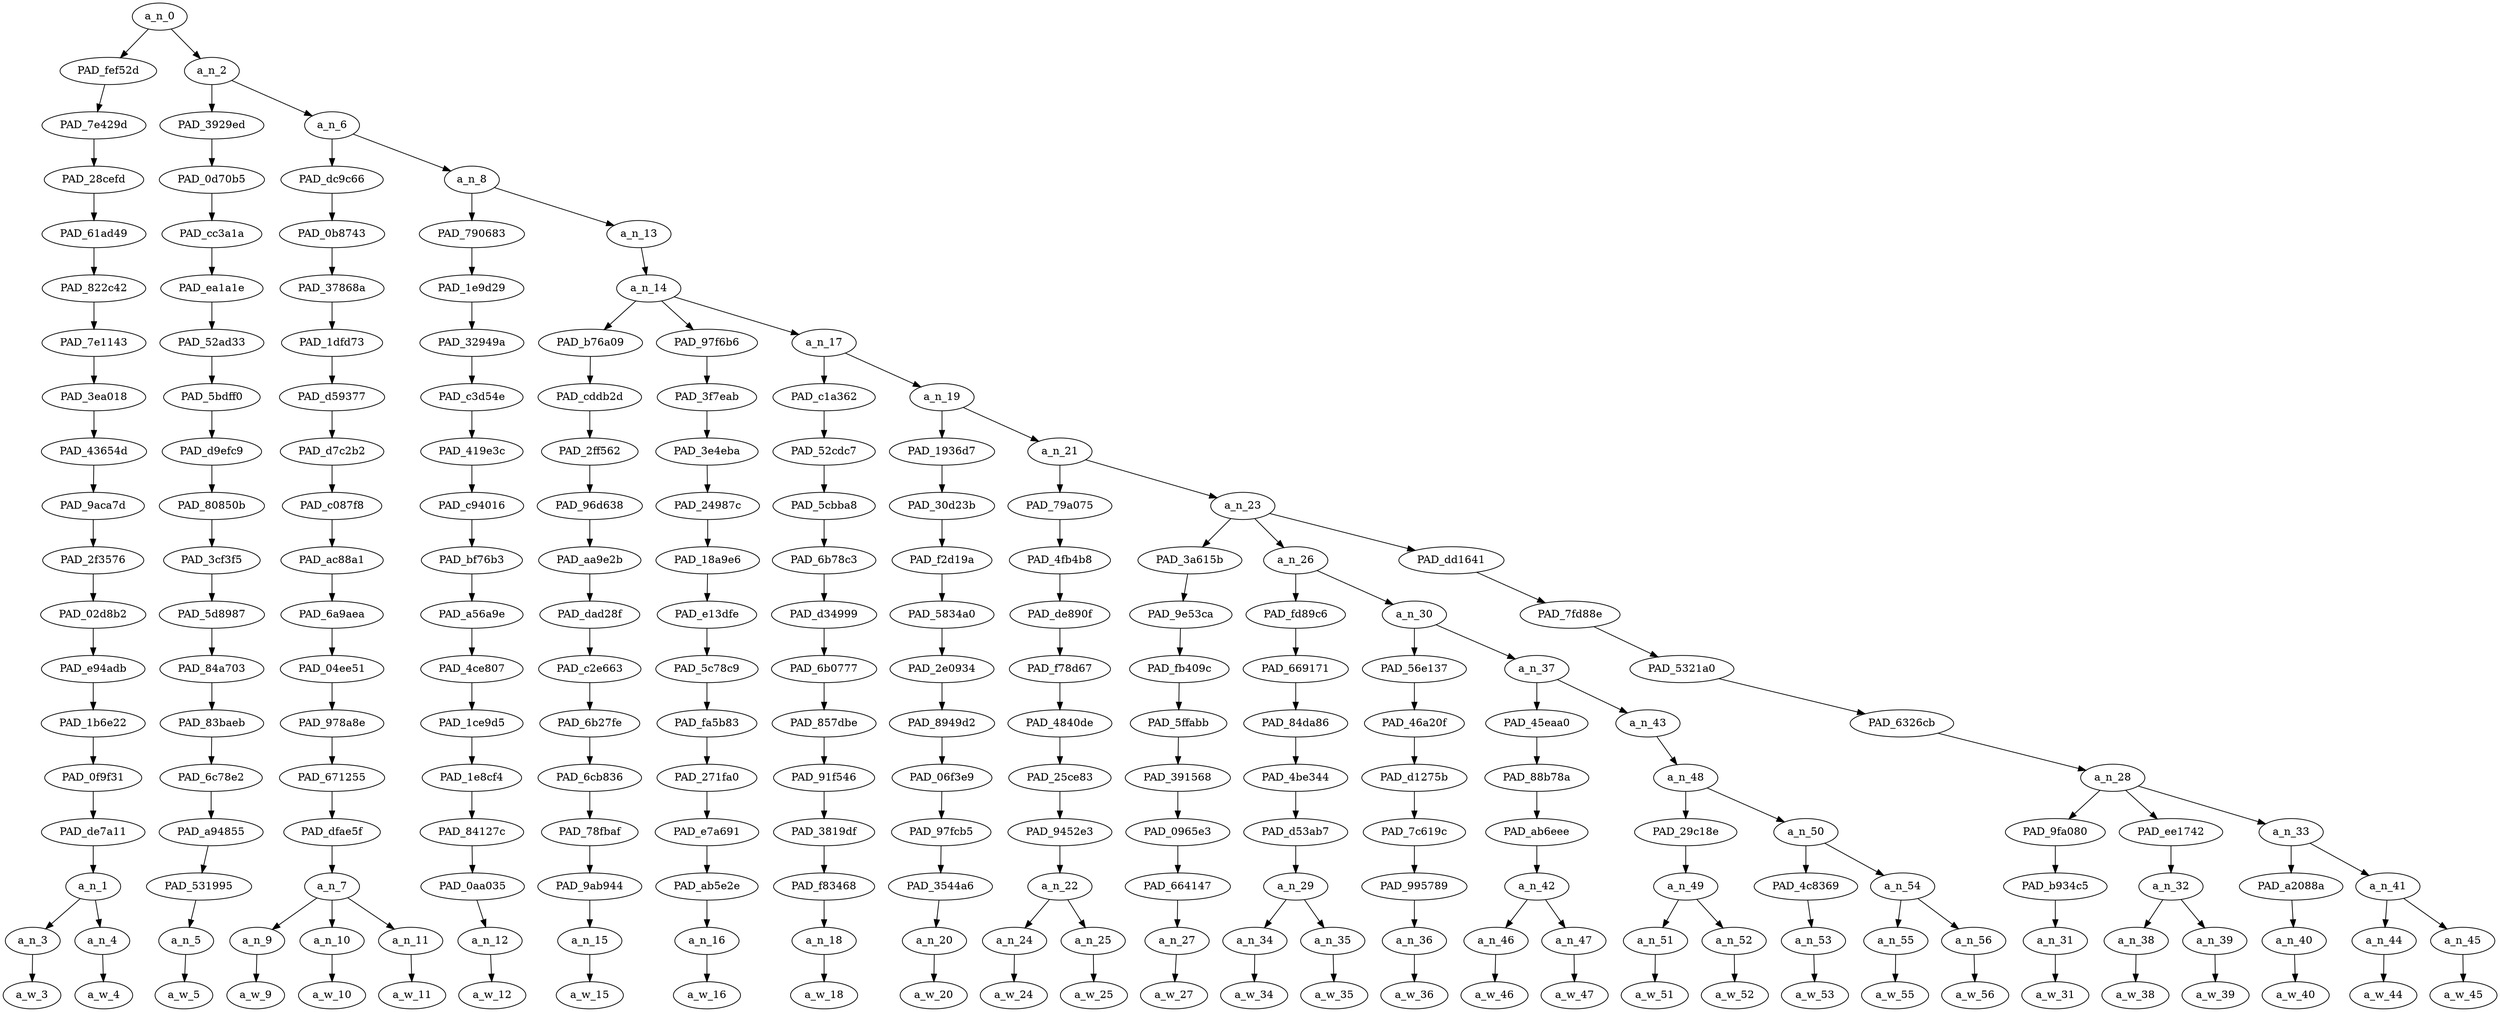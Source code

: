 strict digraph "" {
	a_n_0	[div_dir=1,
		index=0,
		level=18,
		pos="2.1686333550347223,18!",
		text_span="[0, 1, 2, 3, 4, 5, 6, 7, 8, 9, 10, 11, 12, 13, 14, 15, 16, 17, 18, 19, 20, 21, 22, 23, 24, 25, 26, 27, 28, 29]",
		value=1.00000002];
	PAD_fef52d	[div_dir=1,
		index=0,
		level=17,
		pos="0.5,17!",
		text_span="[0, 1]",
		value=0.13869327];
	a_n_0 -> PAD_fef52d;
	a_n_2	[div_dir=1,
		index=1,
		level=17,
		pos="3.8372667100694446,17!",
		text_span="[2, 3, 4, 5, 6, 7, 8, 9, 10, 11, 12, 13, 14, 15, 16, 17, 18, 19, 20, 21, 22, 23, 24, 25, 26, 27, 28, 29]",
		value=0.86072647];
	a_n_0 -> a_n_2;
	PAD_7e429d	[div_dir=1,
		index=0,
		level=16,
		pos="0.5,16!",
		text_span="[0, 1]",
		value=0.13869327];
	PAD_fef52d -> PAD_7e429d;
	PAD_28cefd	[div_dir=1,
		index=0,
		level=15,
		pos="0.5,15!",
		text_span="[0, 1]",
		value=0.13869327];
	PAD_7e429d -> PAD_28cefd;
	PAD_61ad49	[div_dir=1,
		index=0,
		level=14,
		pos="0.5,14!",
		text_span="[0, 1]",
		value=0.13869327];
	PAD_28cefd -> PAD_61ad49;
	PAD_822c42	[div_dir=1,
		index=0,
		level=13,
		pos="0.5,13!",
		text_span="[0, 1]",
		value=0.13869327];
	PAD_61ad49 -> PAD_822c42;
	PAD_7e1143	[div_dir=1,
		index=0,
		level=12,
		pos="0.5,12!",
		text_span="[0, 1]",
		value=0.13869327];
	PAD_822c42 -> PAD_7e1143;
	PAD_3ea018	[div_dir=1,
		index=0,
		level=11,
		pos="0.5,11!",
		text_span="[0, 1]",
		value=0.13869327];
	PAD_7e1143 -> PAD_3ea018;
	PAD_43654d	[div_dir=1,
		index=0,
		level=10,
		pos="0.5,10!",
		text_span="[0, 1]",
		value=0.13869327];
	PAD_3ea018 -> PAD_43654d;
	PAD_9aca7d	[div_dir=1,
		index=0,
		level=9,
		pos="0.5,9!",
		text_span="[0, 1]",
		value=0.13869327];
	PAD_43654d -> PAD_9aca7d;
	PAD_2f3576	[div_dir=1,
		index=0,
		level=8,
		pos="0.5,8!",
		text_span="[0, 1]",
		value=0.13869327];
	PAD_9aca7d -> PAD_2f3576;
	PAD_02d8b2	[div_dir=1,
		index=0,
		level=7,
		pos="0.5,7!",
		text_span="[0, 1]",
		value=0.13869327];
	PAD_2f3576 -> PAD_02d8b2;
	PAD_e94adb	[div_dir=1,
		index=0,
		level=6,
		pos="0.5,6!",
		text_span="[0, 1]",
		value=0.13869327];
	PAD_02d8b2 -> PAD_e94adb;
	PAD_1b6e22	[div_dir=1,
		index=0,
		level=5,
		pos="0.5,5!",
		text_span="[0, 1]",
		value=0.13869327];
	PAD_e94adb -> PAD_1b6e22;
	PAD_0f9f31	[div_dir=1,
		index=0,
		level=4,
		pos="0.5,4!",
		text_span="[0, 1]",
		value=0.13869327];
	PAD_1b6e22 -> PAD_0f9f31;
	PAD_de7a11	[div_dir=1,
		index=0,
		level=3,
		pos="0.5,3!",
		text_span="[0, 1]",
		value=0.13869327];
	PAD_0f9f31 -> PAD_de7a11;
	a_n_1	[div_dir=1,
		index=0,
		level=2,
		pos="0.5,2!",
		text_span="[0, 1]",
		value=0.13869327];
	PAD_de7a11 -> a_n_1;
	a_n_3	[div_dir=1,
		index=0,
		level=1,
		pos="0.0,1!",
		text_span="[0]",
		value=0.02888355];
	a_n_1 -> a_n_3;
	a_n_4	[div_dir=1,
		index=1,
		level=1,
		pos="1.0,1!",
		text_span="[1]",
		value=0.10932627];
	a_n_1 -> a_n_4;
	a_w_3	[div_dir=0,
		index=0,
		level=0,
		pos="0,0!",
		text_span="[0]",
		value=a];
	a_n_3 -> a_w_3;
	a_w_4	[div_dir=0,
		index=1,
		level=0,
		pos="1,0!",
		text_span="[1]",
		value=mudshark];
	a_n_4 -> a_w_4;
	PAD_3929ed	[div_dir=-1,
		index=1,
		level=16,
		pos="2.0,16!",
		text_span="[2]",
		value=0.01802866];
	a_n_2 -> PAD_3929ed;
	a_n_6	[div_dir=1,
		index=2,
		level=16,
		pos="5.674533420138889,16!",
		text_span="[3, 4, 5, 6, 7, 8, 9, 10, 11, 12, 13, 14, 15, 16, 17, 18, 19, 20, 21, 22, 23, 24, 25, 26, 27, 28, 29]",
		value=0.84225048];
	a_n_2 -> a_n_6;
	PAD_0d70b5	[div_dir=-1,
		index=1,
		level=15,
		pos="2.0,15!",
		text_span="[2]",
		value=0.01802866];
	PAD_3929ed -> PAD_0d70b5;
	PAD_cc3a1a	[div_dir=-1,
		index=1,
		level=14,
		pos="2.0,14!",
		text_span="[2]",
		value=0.01802866];
	PAD_0d70b5 -> PAD_cc3a1a;
	PAD_ea1a1e	[div_dir=-1,
		index=1,
		level=13,
		pos="2.0,13!",
		text_span="[2]",
		value=0.01802866];
	PAD_cc3a1a -> PAD_ea1a1e;
	PAD_52ad33	[div_dir=-1,
		index=1,
		level=12,
		pos="2.0,12!",
		text_span="[2]",
		value=0.01802866];
	PAD_ea1a1e -> PAD_52ad33;
	PAD_5bdff0	[div_dir=-1,
		index=1,
		level=11,
		pos="2.0,11!",
		text_span="[2]",
		value=0.01802866];
	PAD_52ad33 -> PAD_5bdff0;
	PAD_d9efc9	[div_dir=-1,
		index=1,
		level=10,
		pos="2.0,10!",
		text_span="[2]",
		value=0.01802866];
	PAD_5bdff0 -> PAD_d9efc9;
	PAD_80850b	[div_dir=-1,
		index=1,
		level=9,
		pos="2.0,9!",
		text_span="[2]",
		value=0.01802866];
	PAD_d9efc9 -> PAD_80850b;
	PAD_3cf3f5	[div_dir=-1,
		index=1,
		level=8,
		pos="2.0,8!",
		text_span="[2]",
		value=0.01802866];
	PAD_80850b -> PAD_3cf3f5;
	PAD_5d8987	[div_dir=-1,
		index=1,
		level=7,
		pos="2.0,7!",
		text_span="[2]",
		value=0.01802866];
	PAD_3cf3f5 -> PAD_5d8987;
	PAD_84a703	[div_dir=-1,
		index=1,
		level=6,
		pos="2.0,6!",
		text_span="[2]",
		value=0.01802866];
	PAD_5d8987 -> PAD_84a703;
	PAD_83baeb	[div_dir=-1,
		index=1,
		level=5,
		pos="2.0,5!",
		text_span="[2]",
		value=0.01802866];
	PAD_84a703 -> PAD_83baeb;
	PAD_6c78e2	[div_dir=-1,
		index=1,
		level=4,
		pos="2.0,4!",
		text_span="[2]",
		value=0.01802866];
	PAD_83baeb -> PAD_6c78e2;
	PAD_a94855	[div_dir=-1,
		index=1,
		level=3,
		pos="2.0,3!",
		text_span="[2]",
		value=0.01802866];
	PAD_6c78e2 -> PAD_a94855;
	PAD_531995	[div_dir=-1,
		index=1,
		level=2,
		pos="2.0,2!",
		text_span="[2]",
		value=0.01802866];
	PAD_a94855 -> PAD_531995;
	a_n_5	[div_dir=-1,
		index=2,
		level=1,
		pos="2.0,1!",
		text_span="[2]",
		value=0.01802866];
	PAD_531995 -> a_n_5;
	a_w_5	[div_dir=0,
		index=2,
		level=0,
		pos="2,0!",
		text_span="[2]",
		value=is];
	a_n_5 -> a_w_5;
	PAD_dc9c66	[div_dir=1,
		index=2,
		level=15,
		pos="4.0,15!",
		text_span="[3, 4, 5]",
		value=0.07855810];
	a_n_6 -> PAD_dc9c66;
	a_n_8	[div_dir=1,
		index=3,
		level=15,
		pos="7.349066840277778,15!",
		text_span="[6, 7, 8, 9, 10, 11, 12, 13, 14, 15, 16, 17, 18, 19, 20, 21, 22, 23, 24, 25, 26, 27, 28, 29]",
		value=0.76323456];
	a_n_6 -> a_n_8;
	PAD_0b8743	[div_dir=1,
		index=2,
		level=14,
		pos="4.0,14!",
		text_span="[3, 4, 5]",
		value=0.07855810];
	PAD_dc9c66 -> PAD_0b8743;
	PAD_37868a	[div_dir=1,
		index=2,
		level=13,
		pos="4.0,13!",
		text_span="[3, 4, 5]",
		value=0.07855810];
	PAD_0b8743 -> PAD_37868a;
	PAD_1dfd73	[div_dir=1,
		index=2,
		level=12,
		pos="4.0,12!",
		text_span="[3, 4, 5]",
		value=0.07855810];
	PAD_37868a -> PAD_1dfd73;
	PAD_d59377	[div_dir=1,
		index=2,
		level=11,
		pos="4.0,11!",
		text_span="[3, 4, 5]",
		value=0.07855810];
	PAD_1dfd73 -> PAD_d59377;
	PAD_d7c2b2	[div_dir=1,
		index=2,
		level=10,
		pos="4.0,10!",
		text_span="[3, 4, 5]",
		value=0.07855810];
	PAD_d59377 -> PAD_d7c2b2;
	PAD_c087f8	[div_dir=1,
		index=2,
		level=9,
		pos="4.0,9!",
		text_span="[3, 4, 5]",
		value=0.07855810];
	PAD_d7c2b2 -> PAD_c087f8;
	PAD_ac88a1	[div_dir=1,
		index=2,
		level=8,
		pos="4.0,8!",
		text_span="[3, 4, 5]",
		value=0.07855810];
	PAD_c087f8 -> PAD_ac88a1;
	PAD_6a9aea	[div_dir=1,
		index=2,
		level=7,
		pos="4.0,7!",
		text_span="[3, 4, 5]",
		value=0.07855810];
	PAD_ac88a1 -> PAD_6a9aea;
	PAD_04ee51	[div_dir=1,
		index=2,
		level=6,
		pos="4.0,6!",
		text_span="[3, 4, 5]",
		value=0.07855810];
	PAD_6a9aea -> PAD_04ee51;
	PAD_978a8e	[div_dir=1,
		index=2,
		level=5,
		pos="4.0,5!",
		text_span="[3, 4, 5]",
		value=0.07855810];
	PAD_04ee51 -> PAD_978a8e;
	PAD_671255	[div_dir=1,
		index=2,
		level=4,
		pos="4.0,4!",
		text_span="[3, 4, 5]",
		value=0.07855810];
	PAD_978a8e -> PAD_671255;
	PAD_dfae5f	[div_dir=1,
		index=2,
		level=3,
		pos="4.0,3!",
		text_span="[3, 4, 5]",
		value=0.07855810];
	PAD_671255 -> PAD_dfae5f;
	a_n_7	[div_dir=1,
		index=2,
		level=2,
		pos="4.0,2!",
		text_span="[3, 4, 5]",
		value=0.07855810];
	PAD_dfae5f -> a_n_7;
	a_n_9	[div_dir=1,
		index=3,
		level=1,
		pos="3.0,1!",
		text_span="[3]",
		value=0.01928807];
	a_n_7 -> a_n_9;
	a_n_10	[div_dir=1,
		index=4,
		level=1,
		pos="4.0,1!",
		text_span="[4]",
		value=0.03257848];
	a_n_7 -> a_n_10;
	a_n_11	[div_dir=1,
		index=5,
		level=1,
		pos="5.0,1!",
		text_span="[5]",
		value=0.02645890];
	a_n_7 -> a_n_11;
	a_w_9	[div_dir=0,
		index=3,
		level=0,
		pos="3,0!",
		text_span="[3]",
		value=a1];
	a_n_9 -> a_w_9;
	a_w_10	[div_dir=0,
		index=4,
		level=0,
		pos="4,0!",
		text_span="[4]",
		value=white];
	a_n_10 -> a_w_10;
	a_w_11	[div_dir=0,
		index=5,
		level=0,
		pos="5,0!",
		text_span="[5]",
		value=woman];
	a_n_11 -> a_w_11;
	PAD_790683	[div_dir=1,
		index=3,
		level=14,
		pos="6.0,14!",
		text_span="[6]",
		value=0.01607515];
	a_n_8 -> PAD_790683;
	a_n_13	[div_dir=1,
		index=4,
		level=14,
		pos="8.698133680555555,14!",
		text_span="[7, 8, 9, 10, 11, 12, 13, 14, 15, 16, 17, 18, 19, 20, 21, 22, 23, 24, 25, 26, 27, 28, 29]",
		value=0.74675163];
	a_n_8 -> a_n_13;
	PAD_1e9d29	[div_dir=1,
		index=3,
		level=13,
		pos="6.0,13!",
		text_span="[6]",
		value=0.01607515];
	PAD_790683 -> PAD_1e9d29;
	PAD_32949a	[div_dir=1,
		index=3,
		level=12,
		pos="6.0,12!",
		text_span="[6]",
		value=0.01607515];
	PAD_1e9d29 -> PAD_32949a;
	PAD_c3d54e	[div_dir=1,
		index=3,
		level=11,
		pos="6.0,11!",
		text_span="[6]",
		value=0.01607515];
	PAD_32949a -> PAD_c3d54e;
	PAD_419e3c	[div_dir=1,
		index=3,
		level=10,
		pos="6.0,10!",
		text_span="[6]",
		value=0.01607515];
	PAD_c3d54e -> PAD_419e3c;
	PAD_c94016	[div_dir=1,
		index=3,
		level=9,
		pos="6.0,9!",
		text_span="[6]",
		value=0.01607515];
	PAD_419e3c -> PAD_c94016;
	PAD_bf76b3	[div_dir=1,
		index=3,
		level=8,
		pos="6.0,8!",
		text_span="[6]",
		value=0.01607515];
	PAD_c94016 -> PAD_bf76b3;
	PAD_a56a9e	[div_dir=1,
		index=3,
		level=7,
		pos="6.0,7!",
		text_span="[6]",
		value=0.01607515];
	PAD_bf76b3 -> PAD_a56a9e;
	PAD_4ce807	[div_dir=1,
		index=3,
		level=6,
		pos="6.0,6!",
		text_span="[6]",
		value=0.01607515];
	PAD_a56a9e -> PAD_4ce807;
	PAD_1ce9d5	[div_dir=1,
		index=3,
		level=5,
		pos="6.0,5!",
		text_span="[6]",
		value=0.01607515];
	PAD_4ce807 -> PAD_1ce9d5;
	PAD_1e8cf4	[div_dir=1,
		index=3,
		level=4,
		pos="6.0,4!",
		text_span="[6]",
		value=0.01607515];
	PAD_1ce9d5 -> PAD_1e8cf4;
	PAD_84127c	[div_dir=1,
		index=3,
		level=3,
		pos="6.0,3!",
		text_span="[6]",
		value=0.01607515];
	PAD_1e8cf4 -> PAD_84127c;
	PAD_0aa035	[div_dir=1,
		index=3,
		level=2,
		pos="6.0,2!",
		text_span="[6]",
		value=0.01607515];
	PAD_84127c -> PAD_0aa035;
	a_n_12	[div_dir=1,
		index=6,
		level=1,
		pos="6.0,1!",
		text_span="[6]",
		value=0.01607515];
	PAD_0aa035 -> a_n_12;
	a_w_12	[div_dir=0,
		index=6,
		level=0,
		pos="6,0!",
		text_span="[6]",
		value=who];
	a_n_12 -> a_w_12;
	a_n_14	[div_dir=1,
		index=4,
		level=13,
		pos="8.698133680555555,13!",
		text_span="[7, 8, 9, 10, 11, 12, 13, 14, 15, 16, 17, 18, 19, 20, 21, 22, 23, 24, 25, 26, 27, 28, 29]",
		value=0.74634712];
	a_n_13 -> a_n_14;
	PAD_b76a09	[div_dir=-1,
		index=4,
		level=12,
		pos="7.0,12!",
		text_span="[7]",
		value=0.01702970];
	a_n_14 -> PAD_b76a09;
	PAD_97f6b6	[div_dir=-1,
		index=5,
		level=12,
		pos="8.0,12!",
		text_span="[8]",
		value=0.01648723];
	a_n_14 -> PAD_97f6b6;
	a_n_17	[div_dir=1,
		index=6,
		level=12,
		pos="11.094401041666666,12!",
		text_span="[9, 10, 11, 12, 13, 14, 15, 16, 17, 18, 19, 20, 21, 22, 23, 24, 25, 26, 27, 28, 29]",
		value=0.71242569];
	a_n_14 -> a_n_17;
	PAD_cddb2d	[div_dir=-1,
		index=4,
		level=11,
		pos="7.0,11!",
		text_span="[7]",
		value=0.01702970];
	PAD_b76a09 -> PAD_cddb2d;
	PAD_2ff562	[div_dir=-1,
		index=4,
		level=10,
		pos="7.0,10!",
		text_span="[7]",
		value=0.01702970];
	PAD_cddb2d -> PAD_2ff562;
	PAD_96d638	[div_dir=-1,
		index=4,
		level=9,
		pos="7.0,9!",
		text_span="[7]",
		value=0.01702970];
	PAD_2ff562 -> PAD_96d638;
	PAD_aa9e2b	[div_dir=-1,
		index=4,
		level=8,
		pos="7.0,8!",
		text_span="[7]",
		value=0.01702970];
	PAD_96d638 -> PAD_aa9e2b;
	PAD_dad28f	[div_dir=-1,
		index=4,
		level=7,
		pos="7.0,7!",
		text_span="[7]",
		value=0.01702970];
	PAD_aa9e2b -> PAD_dad28f;
	PAD_c2e663	[div_dir=-1,
		index=4,
		level=6,
		pos="7.0,6!",
		text_span="[7]",
		value=0.01702970];
	PAD_dad28f -> PAD_c2e663;
	PAD_6b27fe	[div_dir=-1,
		index=4,
		level=5,
		pos="7.0,5!",
		text_span="[7]",
		value=0.01702970];
	PAD_c2e663 -> PAD_6b27fe;
	PAD_6cb836	[div_dir=-1,
		index=4,
		level=4,
		pos="7.0,4!",
		text_span="[7]",
		value=0.01702970];
	PAD_6b27fe -> PAD_6cb836;
	PAD_78fbaf	[div_dir=-1,
		index=4,
		level=3,
		pos="7.0,3!",
		text_span="[7]",
		value=0.01702970];
	PAD_6cb836 -> PAD_78fbaf;
	PAD_9ab944	[div_dir=-1,
		index=4,
		level=2,
		pos="7.0,2!",
		text_span="[7]",
		value=0.01702970];
	PAD_78fbaf -> PAD_9ab944;
	a_n_15	[div_dir=-1,
		index=7,
		level=1,
		pos="7.0,1!",
		text_span="[7]",
		value=0.01702970];
	PAD_9ab944 -> a_n_15;
	a_w_15	[div_dir=0,
		index=7,
		level=0,
		pos="7,0!",
		text_span="[7]",
		value=is1];
	a_n_15 -> a_w_15;
	PAD_3f7eab	[div_dir=-1,
		index=5,
		level=11,
		pos="8.0,11!",
		text_span="[8]",
		value=0.01648723];
	PAD_97f6b6 -> PAD_3f7eab;
	PAD_3e4eba	[div_dir=-1,
		index=5,
		level=10,
		pos="8.0,10!",
		text_span="[8]",
		value=0.01648723];
	PAD_3f7eab -> PAD_3e4eba;
	PAD_24987c	[div_dir=-1,
		index=5,
		level=9,
		pos="8.0,9!",
		text_span="[8]",
		value=0.01648723];
	PAD_3e4eba -> PAD_24987c;
	PAD_18a9e6	[div_dir=-1,
		index=5,
		level=8,
		pos="8.0,8!",
		text_span="[8]",
		value=0.01648723];
	PAD_24987c -> PAD_18a9e6;
	PAD_e13dfe	[div_dir=-1,
		index=5,
		level=7,
		pos="8.0,7!",
		text_span="[8]",
		value=0.01648723];
	PAD_18a9e6 -> PAD_e13dfe;
	PAD_5c78c9	[div_dir=-1,
		index=5,
		level=6,
		pos="8.0,6!",
		text_span="[8]",
		value=0.01648723];
	PAD_e13dfe -> PAD_5c78c9;
	PAD_fa5b83	[div_dir=-1,
		index=5,
		level=5,
		pos="8.0,5!",
		text_span="[8]",
		value=0.01648723];
	PAD_5c78c9 -> PAD_fa5b83;
	PAD_271fa0	[div_dir=-1,
		index=5,
		level=4,
		pos="8.0,4!",
		text_span="[8]",
		value=0.01648723];
	PAD_fa5b83 -> PAD_271fa0;
	PAD_e7a691	[div_dir=-1,
		index=5,
		level=3,
		pos="8.0,3!",
		text_span="[8]",
		value=0.01648723];
	PAD_271fa0 -> PAD_e7a691;
	PAD_ab5e2e	[div_dir=-1,
		index=5,
		level=2,
		pos="8.0,2!",
		text_span="[8]",
		value=0.01648723];
	PAD_e7a691 -> PAD_ab5e2e;
	a_n_16	[div_dir=-1,
		index=8,
		level=1,
		pos="8.0,1!",
		text_span="[8]",
		value=0.01648723];
	PAD_ab5e2e -> a_n_16;
	a_w_16	[div_dir=0,
		index=8,
		level=0,
		pos="8,0!",
		text_span="[8]",
		value=only];
	a_n_16 -> a_w_16;
	PAD_c1a362	[div_dir=1,
		index=6,
		level=11,
		pos="9.0,11!",
		text_span="[9]",
		value=0.02456122];
	a_n_17 -> PAD_c1a362;
	a_n_19	[div_dir=1,
		index=7,
		level=11,
		pos="13.188802083333332,11!",
		text_span="[10, 11, 12, 13, 14, 15, 16, 17, 18, 19, 20, 21, 22, 23, 24, 25, 26, 27, 28, 29]",
		value=0.68743189];
	a_n_17 -> a_n_19;
	PAD_52cdc7	[div_dir=1,
		index=6,
		level=10,
		pos="9.0,10!",
		text_span="[9]",
		value=0.02456122];
	PAD_c1a362 -> PAD_52cdc7;
	PAD_5cbba8	[div_dir=1,
		index=6,
		level=9,
		pos="9.0,9!",
		text_span="[9]",
		value=0.02456122];
	PAD_52cdc7 -> PAD_5cbba8;
	PAD_6b78c3	[div_dir=1,
		index=6,
		level=8,
		pos="9.0,8!",
		text_span="[9]",
		value=0.02456122];
	PAD_5cbba8 -> PAD_6b78c3;
	PAD_d34999	[div_dir=1,
		index=6,
		level=7,
		pos="9.0,7!",
		text_span="[9]",
		value=0.02456122];
	PAD_6b78c3 -> PAD_d34999;
	PAD_6b0777	[div_dir=1,
		index=6,
		level=6,
		pos="9.0,6!",
		text_span="[9]",
		value=0.02456122];
	PAD_d34999 -> PAD_6b0777;
	PAD_857dbe	[div_dir=1,
		index=6,
		level=5,
		pos="9.0,5!",
		text_span="[9]",
		value=0.02456122];
	PAD_6b0777 -> PAD_857dbe;
	PAD_91f546	[div_dir=1,
		index=6,
		level=4,
		pos="9.0,4!",
		text_span="[9]",
		value=0.02456122];
	PAD_857dbe -> PAD_91f546;
	PAD_3819df	[div_dir=1,
		index=6,
		level=3,
		pos="9.0,3!",
		text_span="[9]",
		value=0.02456122];
	PAD_91f546 -> PAD_3819df;
	PAD_f83468	[div_dir=1,
		index=6,
		level=2,
		pos="9.0,2!",
		text_span="[9]",
		value=0.02456122];
	PAD_3819df -> PAD_f83468;
	a_n_18	[div_dir=1,
		index=9,
		level=1,
		pos="9.0,1!",
		text_span="[9]",
		value=0.02456122];
	PAD_f83468 -> a_n_18;
	a_w_18	[div_dir=0,
		index=9,
		level=0,
		pos="9,0!",
		text_span="[9]",
		value=attracted];
	a_n_18 -> a_w_18;
	PAD_1936d7	[div_dir=1,
		index=7,
		level=10,
		pos="10.0,10!",
		text_span="[10]",
		value=0.02066445];
	a_n_19 -> PAD_1936d7;
	a_n_21	[div_dir=1,
		index=8,
		level=10,
		pos="16.377604166666664,10!",
		text_span="[11, 12, 13, 14, 15, 16, 17, 18, 19, 20, 21, 22, 23, 24, 25, 26, 27, 28, 29]",
		value=0.66634892];
	a_n_19 -> a_n_21;
	PAD_30d23b	[div_dir=1,
		index=7,
		level=9,
		pos="10.0,9!",
		text_span="[10]",
		value=0.02066445];
	PAD_1936d7 -> PAD_30d23b;
	PAD_f2d19a	[div_dir=1,
		index=7,
		level=8,
		pos="10.0,8!",
		text_span="[10]",
		value=0.02066445];
	PAD_30d23b -> PAD_f2d19a;
	PAD_5834a0	[div_dir=1,
		index=7,
		level=7,
		pos="10.0,7!",
		text_span="[10]",
		value=0.02066445];
	PAD_f2d19a -> PAD_5834a0;
	PAD_2e0934	[div_dir=1,
		index=7,
		level=6,
		pos="10.0,6!",
		text_span="[10]",
		value=0.02066445];
	PAD_5834a0 -> PAD_2e0934;
	PAD_8949d2	[div_dir=1,
		index=7,
		level=5,
		pos="10.0,5!",
		text_span="[10]",
		value=0.02066445];
	PAD_2e0934 -> PAD_8949d2;
	PAD_06f3e9	[div_dir=1,
		index=7,
		level=4,
		pos="10.0,4!",
		text_span="[10]",
		value=0.02066445];
	PAD_8949d2 -> PAD_06f3e9;
	PAD_97fcb5	[div_dir=1,
		index=7,
		level=3,
		pos="10.0,3!",
		text_span="[10]",
		value=0.02066445];
	PAD_06f3e9 -> PAD_97fcb5;
	PAD_3544a6	[div_dir=1,
		index=7,
		level=2,
		pos="10.0,2!",
		text_span="[10]",
		value=0.02066445];
	PAD_97fcb5 -> PAD_3544a6;
	a_n_20	[div_dir=1,
		index=10,
		level=1,
		pos="10.0,1!",
		text_span="[10]",
		value=0.02066445];
	PAD_3544a6 -> a_n_20;
	a_w_20	[div_dir=0,
		index=10,
		level=0,
		pos="10,0!",
		text_span="[10]",
		value=to];
	a_n_20 -> a_w_20;
	PAD_79a075	[div_dir=1,
		index=8,
		level=9,
		pos="11.5,9!",
		text_span="[11, 12]",
		value=0.08650311];
	a_n_21 -> PAD_79a075;
	a_n_23	[div_dir=1,
		index=9,
		level=9,
		pos="21.255208333333332,9!",
		text_span="[13, 14, 15, 16, 17, 18, 19, 20, 21, 22, 23, 24, 25, 26, 27, 28, 29]",
		value=0.57942052];
	a_n_21 -> a_n_23;
	PAD_4fb4b8	[div_dir=1,
		index=8,
		level=8,
		pos="11.5,8!",
		text_span="[11, 12]",
		value=0.08650311];
	PAD_79a075 -> PAD_4fb4b8;
	PAD_de890f	[div_dir=1,
		index=8,
		level=7,
		pos="11.5,7!",
		text_span="[11, 12]",
		value=0.08650311];
	PAD_4fb4b8 -> PAD_de890f;
	PAD_f78d67	[div_dir=1,
		index=8,
		level=6,
		pos="11.5,6!",
		text_span="[11, 12]",
		value=0.08650311];
	PAD_de890f -> PAD_f78d67;
	PAD_4840de	[div_dir=1,
		index=8,
		level=5,
		pos="11.5,5!",
		text_span="[11, 12]",
		value=0.08650311];
	PAD_f78d67 -> PAD_4840de;
	PAD_25ce83	[div_dir=1,
		index=8,
		level=4,
		pos="11.5,4!",
		text_span="[11, 12]",
		value=0.08650311];
	PAD_4840de -> PAD_25ce83;
	PAD_9452e3	[div_dir=1,
		index=8,
		level=3,
		pos="11.5,3!",
		text_span="[11, 12]",
		value=0.08650311];
	PAD_25ce83 -> PAD_9452e3;
	a_n_22	[div_dir=1,
		index=8,
		level=2,
		pos="11.5,2!",
		text_span="[11, 12]",
		value=0.08650311];
	PAD_9452e3 -> a_n_22;
	a_n_24	[div_dir=1,
		index=11,
		level=1,
		pos="11.0,1!",
		text_span="[11]",
		value=0.04297780];
	a_n_22 -> a_n_24;
	a_n_25	[div_dir=1,
		index=12,
		level=1,
		pos="12.0,1!",
		text_span="[12]",
		value=0.04313417];
	a_n_22 -> a_n_25;
	a_w_24	[div_dir=0,
		index=11,
		level=0,
		pos="11,0!",
		text_span="[11]",
		value=black];
	a_n_24 -> a_w_24;
	a_w_25	[div_dir=0,
		index=12,
		level=0,
		pos="12,0!",
		text_span="[12]",
		value=men];
	a_n_25 -> a_w_25;
	PAD_3a615b	[div_dir=-1,
		index=10,
		level=8,
		pos="23.0,8!",
		text_span="[23]",
		value=0.01650491];
	a_n_23 -> PAD_3a615b;
	a_n_26	[div_dir=1,
		index=9,
		level=8,
		pos="15.015625,8!",
		text_span="[13, 14, 15, 16, 17, 18, 19, 20, 21, 22]",
		value=0.33137816];
	a_n_23 -> a_n_26;
	PAD_dd1641	[div_dir=1,
		index=11,
		level=8,
		pos="25.75,8!",
		text_span="[24, 25, 26, 27, 28, 29]",
		value=0.23120708];
	a_n_23 -> PAD_dd1641;
	PAD_9e53ca	[div_dir=-1,
		index=11,
		level=7,
		pos="23.0,7!",
		text_span="[23]",
		value=0.01650491];
	PAD_3a615b -> PAD_9e53ca;
	PAD_fb409c	[div_dir=-1,
		index=12,
		level=6,
		pos="23.0,6!",
		text_span="[23]",
		value=0.01650491];
	PAD_9e53ca -> PAD_fb409c;
	PAD_5ffabb	[div_dir=-1,
		index=13,
		level=5,
		pos="23.0,5!",
		text_span="[23]",
		value=0.01650491];
	PAD_fb409c -> PAD_5ffabb;
	PAD_391568	[div_dir=-1,
		index=13,
		level=4,
		pos="23.0,4!",
		text_span="[23]",
		value=0.01650491];
	PAD_5ffabb -> PAD_391568;
	PAD_0965e3	[div_dir=-1,
		index=14,
		level=3,
		pos="23.0,3!",
		text_span="[23]",
		value=0.01650491];
	PAD_391568 -> PAD_0965e3;
	PAD_664147	[div_dir=-1,
		index=15,
		level=2,
		pos="23.0,2!",
		text_span="[23]",
		value=0.01650491];
	PAD_0965e3 -> PAD_664147;
	a_n_27	[div_dir=-1,
		index=23,
		level=1,
		pos="23.0,1!",
		text_span="[23]",
		value=0.01650491];
	PAD_664147 -> a_n_27;
	a_w_27	[div_dir=0,
		index=23,
		level=0,
		pos="23,0!",
		text_span="[23]",
		value=but];
	a_n_27 -> a_w_27;
	PAD_fd89c6	[div_dir=-1,
		index=9,
		level=7,
		pos="13.5,7!",
		text_span="[13, 14]",
		value=0.06627969];
	a_n_26 -> PAD_fd89c6;
	a_n_30	[div_dir=1,
		index=10,
		level=7,
		pos="16.53125,7!",
		text_span="[15, 16, 17, 18, 19, 20, 21, 22]",
		value=0.26486514];
	a_n_26 -> a_n_30;
	PAD_669171	[div_dir=-1,
		index=9,
		level=6,
		pos="13.5,6!",
		text_span="[13, 14]",
		value=0.06627969];
	PAD_fd89c6 -> PAD_669171;
	PAD_84da86	[div_dir=-1,
		index=9,
		level=5,
		pos="13.5,5!",
		text_span="[13, 14]",
		value=0.06627969];
	PAD_669171 -> PAD_84da86;
	PAD_4be344	[div_dir=-1,
		index=9,
		level=4,
		pos="13.5,4!",
		text_span="[13, 14]",
		value=0.06627969];
	PAD_84da86 -> PAD_4be344;
	PAD_d53ab7	[div_dir=-1,
		index=9,
		level=3,
		pos="13.5,3!",
		text_span="[13, 14]",
		value=0.06627969];
	PAD_4be344 -> PAD_d53ab7;
	a_n_29	[div_dir=-1,
		index=9,
		level=2,
		pos="13.5,2!",
		text_span="[13, 14]",
		value=0.06627969];
	PAD_d53ab7 -> a_n_29;
	a_n_34	[div_dir=1,
		index=13,
		level=1,
		pos="13.0,1!",
		text_span="[13]",
		value=0.02183412];
	a_n_29 -> a_n_34;
	a_n_35	[div_dir=-1,
		index=14,
		level=1,
		pos="14.0,1!",
		text_span="[14]",
		value=0.04443068];
	a_n_29 -> a_n_35;
	a_w_34	[div_dir=0,
		index=13,
		level=0,
		pos="13,0!",
		text_span="[13]",
		value=a2];
	a_n_34 -> a_w_34;
	a_w_35	[div_dir=0,
		index=14,
		level=0,
		pos="14,0!",
		text_span="[14]",
		value=thot];
	a_n_35 -> a_w_35;
	PAD_56e137	[div_dir=-1,
		index=10,
		level=6,
		pos="15.0,6!",
		text_span="[15]",
		value=0.01643253];
	a_n_30 -> PAD_56e137;
	a_n_37	[div_dir=1,
		index=11,
		level=6,
		pos="18.0625,6!",
		text_span="[16, 17, 18, 19, 20, 21, 22]",
		value=0.24816165];
	a_n_30 -> a_n_37;
	PAD_46a20f	[div_dir=-1,
		index=10,
		level=5,
		pos="15.0,5!",
		text_span="[15]",
		value=0.01643253];
	PAD_56e137 -> PAD_46a20f;
	PAD_d1275b	[div_dir=-1,
		index=10,
		level=4,
		pos="15.0,4!",
		text_span="[15]",
		value=0.01643253];
	PAD_46a20f -> PAD_d1275b;
	PAD_7c619c	[div_dir=-1,
		index=10,
		level=3,
		pos="15.0,3!",
		text_span="[15]",
		value=0.01643253];
	PAD_d1275b -> PAD_7c619c;
	PAD_995789	[div_dir=-1,
		index=10,
		level=2,
		pos="15.0,2!",
		text_span="[15]",
		value=0.01643253];
	PAD_7c619c -> PAD_995789;
	a_n_36	[div_dir=-1,
		index=15,
		level=1,
		pos="15.0,1!",
		text_span="[15]",
		value=0.01643253];
	PAD_995789 -> a_n_36;
	a_w_36	[div_dir=0,
		index=15,
		level=0,
		pos="15,0!",
		text_span="[15]",
		value=is2];
	a_n_36 -> a_w_36;
	PAD_45eaa0	[div_dir=1,
		index=11,
		level=5,
		pos="16.5,5!",
		text_span="[16, 17]",
		value=0.04553765];
	a_n_37 -> PAD_45eaa0;
	a_n_43	[div_dir=1,
		index=12,
		level=5,
		pos="19.625,5!",
		text_span="[18, 19, 20, 21, 22]",
		value=0.20233160];
	a_n_37 -> a_n_43;
	PAD_88b78a	[div_dir=1,
		index=11,
		level=4,
		pos="16.5,4!",
		text_span="[16, 17]",
		value=0.04553765];
	PAD_45eaa0 -> PAD_88b78a;
	PAD_ab6eee	[div_dir=1,
		index=11,
		level=3,
		pos="16.5,3!",
		text_span="[16, 17]",
		value=0.04553765];
	PAD_88b78a -> PAD_ab6eee;
	a_n_42	[div_dir=1,
		index=11,
		level=2,
		pos="16.5,2!",
		text_span="[16, 17]",
		value=0.04553765];
	PAD_ab6eee -> a_n_42;
	a_n_46	[div_dir=1,
		index=16,
		level=1,
		pos="16.0,1!",
		text_span="[16]",
		value=0.01598105];
	a_n_42 -> a_n_46;
	a_n_47	[div_dir=1,
		index=17,
		level=1,
		pos="17.0,1!",
		text_span="[17]",
		value=0.02942327];
	a_n_42 -> a_n_47;
	a_w_46	[div_dir=0,
		index=16,
		level=0,
		pos="16,0!",
		text_span="[16]",
		value=a3];
	a_n_46 -> a_w_46;
	a_w_47	[div_dir=0,
		index=17,
		level=0,
		pos="17,0!",
		text_span="[17]",
		value=whore];
	a_n_47 -> a_w_47;
	a_n_48	[div_dir=1,
		index=12,
		level=4,
		pos="19.625,4!",
		text_span="[18, 19, 20, 21, 22]",
		value=0.20207128];
	a_n_43 -> a_n_48;
	PAD_29c18e	[div_dir=1,
		index=12,
		level=3,
		pos="18.5,3!",
		text_span="[18, 19]",
		value=0.12030682];
	a_n_48 -> PAD_29c18e;
	a_n_50	[div_dir=-1,
		index=13,
		level=3,
		pos="20.75,3!",
		text_span="[20, 21, 22]",
		value=0.08150412];
	a_n_48 -> a_n_50;
	a_n_49	[div_dir=1,
		index=12,
		level=2,
		pos="18.5,2!",
		text_span="[18, 19]",
		value=0.12030682];
	PAD_29c18e -> a_n_49;
	a_n_51	[div_dir=1,
		index=18,
		level=1,
		pos="18.0,1!",
		text_span="[18]",
		value=0.02242987];
	a_n_49 -> a_n_51;
	a_n_52	[div_dir=1,
		index=19,
		level=1,
		pos="19.0,1!",
		text_span="[19]",
		value=0.09750275];
	a_n_49 -> a_n_52;
	a_w_51	[div_dir=0,
		index=18,
		level=0,
		pos="18,0!",
		text_span="[18]",
		value=every];
	a_n_51 -> a_w_51;
	a_w_52	[div_dir=0,
		index=19,
		level=0,
		pos="19,0!",
		text_span="[19]",
		value=mudshark1];
	a_n_52 -> a_w_52;
	PAD_4c8369	[div_dir=-1,
		index=13,
		level=2,
		pos="20.0,2!",
		text_span="[20]",
		value=0.01871718];
	a_n_50 -> PAD_4c8369;
	a_n_54	[div_dir=-1,
		index=14,
		level=2,
		pos="21.5,2!",
		text_span="[21, 22]",
		value=0.06277415];
	a_n_50 -> a_n_54;
	a_n_53	[div_dir=-1,
		index=20,
		level=1,
		pos="20.0,1!",
		text_span="[20]",
		value=0.01871718];
	PAD_4c8369 -> a_n_53;
	a_w_53	[div_dir=0,
		index=20,
		level=0,
		pos="20,0!",
		text_span="[20]",
		value=is3];
	a_n_53 -> a_w_53;
	a_n_55	[div_dir=1,
		index=21,
		level=1,
		pos="21.0,1!",
		text_span="[21]",
		value=0.01574552];
	a_n_54 -> a_n_55;
	a_n_56	[div_dir=-1,
		index=22,
		level=1,
		pos="22.0,1!",
		text_span="[22]",
		value=0.04702428];
	a_n_54 -> a_n_56;
	a_w_55	[div_dir=0,
		index=21,
		level=0,
		pos="21,0!",
		text_span="[21]",
		value=a4];
	a_n_55 -> a_w_55;
	a_w_56	[div_dir=0,
		index=22,
		level=0,
		pos="22,0!",
		text_span="[22]",
		value=thot1];
	a_n_56 -> a_w_56;
	PAD_7fd88e	[div_dir=1,
		index=12,
		level=7,
		pos="25.75,7!",
		text_span="[24, 25, 26, 27, 28, 29]",
		value=0.23120708];
	PAD_dd1641 -> PAD_7fd88e;
	PAD_5321a0	[div_dir=1,
		index=13,
		level=6,
		pos="25.75,6!",
		text_span="[24, 25, 26, 27, 28, 29]",
		value=0.23120708];
	PAD_7fd88e -> PAD_5321a0;
	PAD_6326cb	[div_dir=1,
		index=14,
		level=5,
		pos="25.75,5!",
		text_span="[24, 25, 26, 27, 28, 29]",
		value=0.23120708];
	PAD_5321a0 -> PAD_6326cb;
	a_n_28	[div_dir=1,
		index=14,
		level=4,
		pos="25.75,4!",
		text_span="[24, 25, 26, 27, 28, 29]",
		value=0.23120708];
	PAD_6326cb -> a_n_28;
	PAD_9fa080	[div_dir=-1,
		index=15,
		level=3,
		pos="24.0,3!",
		text_span="[24]",
		value=0.01800961];
	a_n_28 -> PAD_9fa080;
	PAD_ee1742	[div_dir=1,
		index=16,
		level=3,
		pos="25.5,3!",
		text_span="[25, 26]",
		value=0.07039143];
	a_n_28 -> PAD_ee1742;
	a_n_33	[div_dir=1,
		index=17,
		level=3,
		pos="27.75,3!",
		text_span="[27, 28, 29]",
		value=0.14254740];
	a_n_28 -> a_n_33;
	PAD_b934c5	[div_dir=-1,
		index=16,
		level=2,
		pos="24.0,2!",
		text_span="[24]",
		value=0.01800961];
	PAD_9fa080 -> PAD_b934c5;
	a_n_31	[div_dir=-1,
		index=24,
		level=1,
		pos="24.0,1!",
		text_span="[24]",
		value=0.01800961];
	PAD_b934c5 -> a_n_31;
	a_w_31	[div_dir=0,
		index=24,
		level=0,
		pos="24,0!",
		text_span="[24]",
		value=not];
	a_n_31 -> a_w_31;
	a_n_32	[div_dir=1,
		index=17,
		level=2,
		pos="25.5,2!",
		text_span="[25, 26]",
		value=0.07039143];
	PAD_ee1742 -> a_n_32;
	a_n_38	[div_dir=1,
		index=25,
		level=1,
		pos="25.0,1!",
		text_span="[25]",
		value=0.02199338];
	a_n_32 -> a_n_38;
	a_n_39	[div_dir=-1,
		index=26,
		level=1,
		pos="26.0,1!",
		text_span="[26]",
		value=0.04834413];
	a_n_32 -> a_n_39;
	a_w_38	[div_dir=0,
		index=25,
		level=0,
		pos="25,0!",
		text_span="[25]",
		value=every1];
	a_n_38 -> a_w_38;
	a_w_39	[div_dir=0,
		index=26,
		level=0,
		pos="26,0!",
		text_span="[26]",
		value=thot2];
	a_n_39 -> a_w_39;
	PAD_a2088a	[div_dir=1,
		index=18,
		level=2,
		pos="27.0,2!",
		text_span="[27]",
		value=0.03633788];
	a_n_33 -> PAD_a2088a;
	a_n_41	[div_dir=1,
		index=19,
		level=2,
		pos="28.5,2!",
		text_span="[28, 29]",
		value=0.10588602];
	a_n_33 -> a_n_41;
	a_n_40	[div_dir=1,
		index=27,
		level=1,
		pos="27.0,1!",
		text_span="[27]",
		value=0.03633788];
	PAD_a2088a -> a_n_40;
	a_w_40	[div_dir=0,
		index=27,
		level=0,
		pos="27,0!",
		text_span="[27]",
		value=is4];
	a_n_40 -> a_w_40;
	a_n_44	[div_dir=1,
		index=28,
		level=1,
		pos="28.0,1!",
		text_span="[28]",
		value=0.01985079];
	a_n_41 -> a_n_44;
	a_n_45	[div_dir=1,
		index=29,
		level=1,
		pos="29.0,1!",
		text_span="[29]",
		value=0.08569371];
	a_n_41 -> a_n_45;
	a_w_44	[div_dir=0,
		index=28,
		level=0,
		pos="28,0!",
		text_span="[28]",
		value=a5];
	a_n_44 -> a_w_44;
	a_w_45	[div_dir=0,
		index=29,
		level=0,
		pos="29,0!",
		text_span="[29]",
		value=mudshark2];
	a_n_45 -> a_w_45;
}
